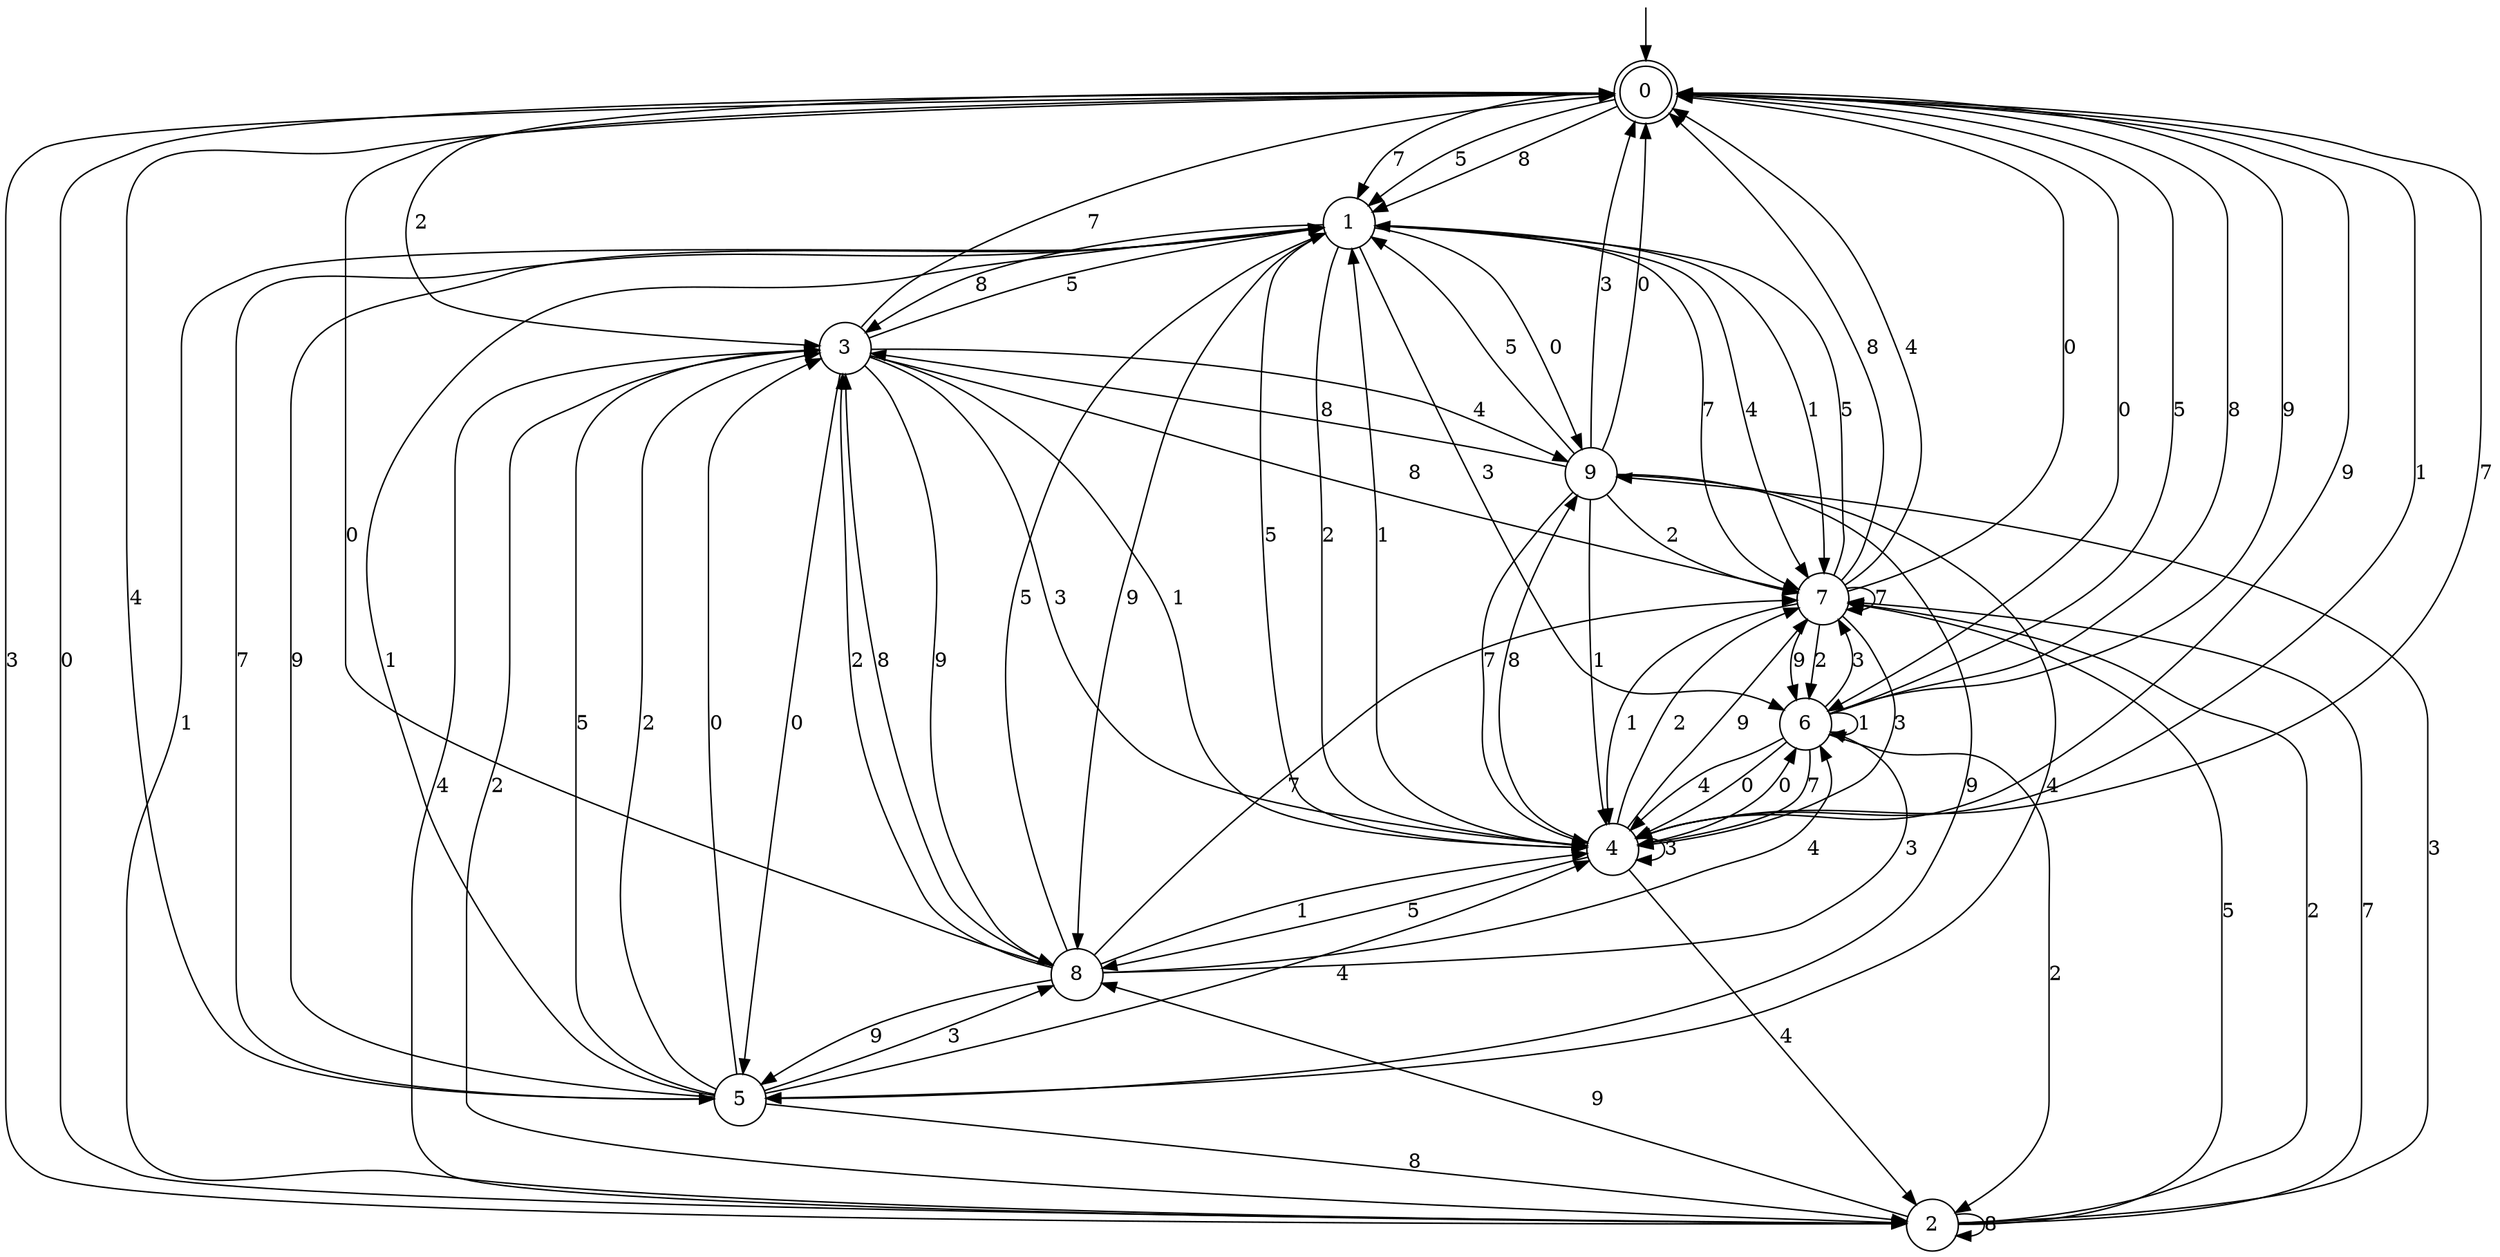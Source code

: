 digraph g {

	s0 [shape="doublecircle" label="0"];
	s1 [shape="circle" label="1"];
	s2 [shape="circle" label="2"];
	s3 [shape="circle" label="3"];
	s4 [shape="circle" label="4"];
	s5 [shape="circle" label="5"];
	s6 [shape="circle" label="6"];
	s7 [shape="circle" label="7"];
	s8 [shape="circle" label="8"];
	s9 [shape="circle" label="9"];
	s0 -> s1 [label="7"];
	s0 -> s1 [label="5"];
	s0 -> s2 [label="3"];
	s0 -> s1 [label="8"];
	s0 -> s3 [label="2"];
	s0 -> s4 [label="9"];
	s0 -> s5 [label="4"];
	s0 -> s4 [label="1"];
	s0 -> s6 [label="0"];
	s1 -> s7 [label="7"];
	s1 -> s4 [label="5"];
	s1 -> s6 [label="3"];
	s1 -> s3 [label="8"];
	s1 -> s4 [label="2"];
	s1 -> s8 [label="9"];
	s1 -> s7 [label="4"];
	s1 -> s7 [label="1"];
	s1 -> s9 [label="0"];
	s2 -> s7 [label="7"];
	s2 -> s7 [label="5"];
	s2 -> s9 [label="3"];
	s2 -> s2 [label="8"];
	s2 -> s7 [label="2"];
	s2 -> s8 [label="9"];
	s2 -> s3 [label="4"];
	s2 -> s1 [label="1"];
	s2 -> s0 [label="0"];
	s3 -> s0 [label="7"];
	s3 -> s1 [label="5"];
	s3 -> s4 [label="3"];
	s3 -> s7 [label="8"];
	s3 -> s2 [label="2"];
	s3 -> s8 [label="9"];
	s3 -> s9 [label="4"];
	s3 -> s4 [label="1"];
	s3 -> s5 [label="0"];
	s4 -> s0 [label="7"];
	s4 -> s8 [label="5"];
	s4 -> s4 [label="3"];
	s4 -> s9 [label="8"];
	s4 -> s7 [label="2"];
	s4 -> s7 [label="9"];
	s4 -> s2 [label="4"];
	s4 -> s1 [label="1"];
	s4 -> s6 [label="0"];
	s5 -> s1 [label="7"];
	s5 -> s3 [label="5"];
	s5 -> s8 [label="3"];
	s5 -> s2 [label="8"];
	s5 -> s3 [label="2"];
	s5 -> s1 [label="9"];
	s5 -> s4 [label="4"];
	s5 -> s1 [label="1"];
	s5 -> s3 [label="0"];
	s6 -> s4 [label="7"];
	s6 -> s0 [label="5"];
	s6 -> s7 [label="3"];
	s6 -> s0 [label="8"];
	s6 -> s2 [label="2"];
	s6 -> s0 [label="9"];
	s6 -> s4 [label="4"];
	s6 -> s6 [label="1"];
	s6 -> s4 [label="0"];
	s7 -> s7 [label="7"];
	s7 -> s1 [label="5"];
	s7 -> s4 [label="3"];
	s7 -> s0 [label="8"];
	s7 -> s6 [label="2"];
	s7 -> s6 [label="9"];
	s7 -> s0 [label="4"];
	s7 -> s4 [label="1"];
	s7 -> s0 [label="0"];
	s8 -> s7 [label="7"];
	s8 -> s1 [label="5"];
	s8 -> s6 [label="3"];
	s8 -> s3 [label="8"];
	s8 -> s3 [label="2"];
	s8 -> s5 [label="9"];
	s8 -> s6 [label="4"];
	s8 -> s4 [label="1"];
	s8 -> s0 [label="0"];
	s9 -> s4 [label="7"];
	s9 -> s1 [label="5"];
	s9 -> s0 [label="3"];
	s9 -> s3 [label="8"];
	s9 -> s7 [label="2"];
	s9 -> s5 [label="9"];
	s9 -> s5 [label="4"];
	s9 -> s4 [label="1"];
	s9 -> s0 [label="0"];

__start0 [label="" shape="none" width="0" height="0"];
__start0 -> s0;

}
